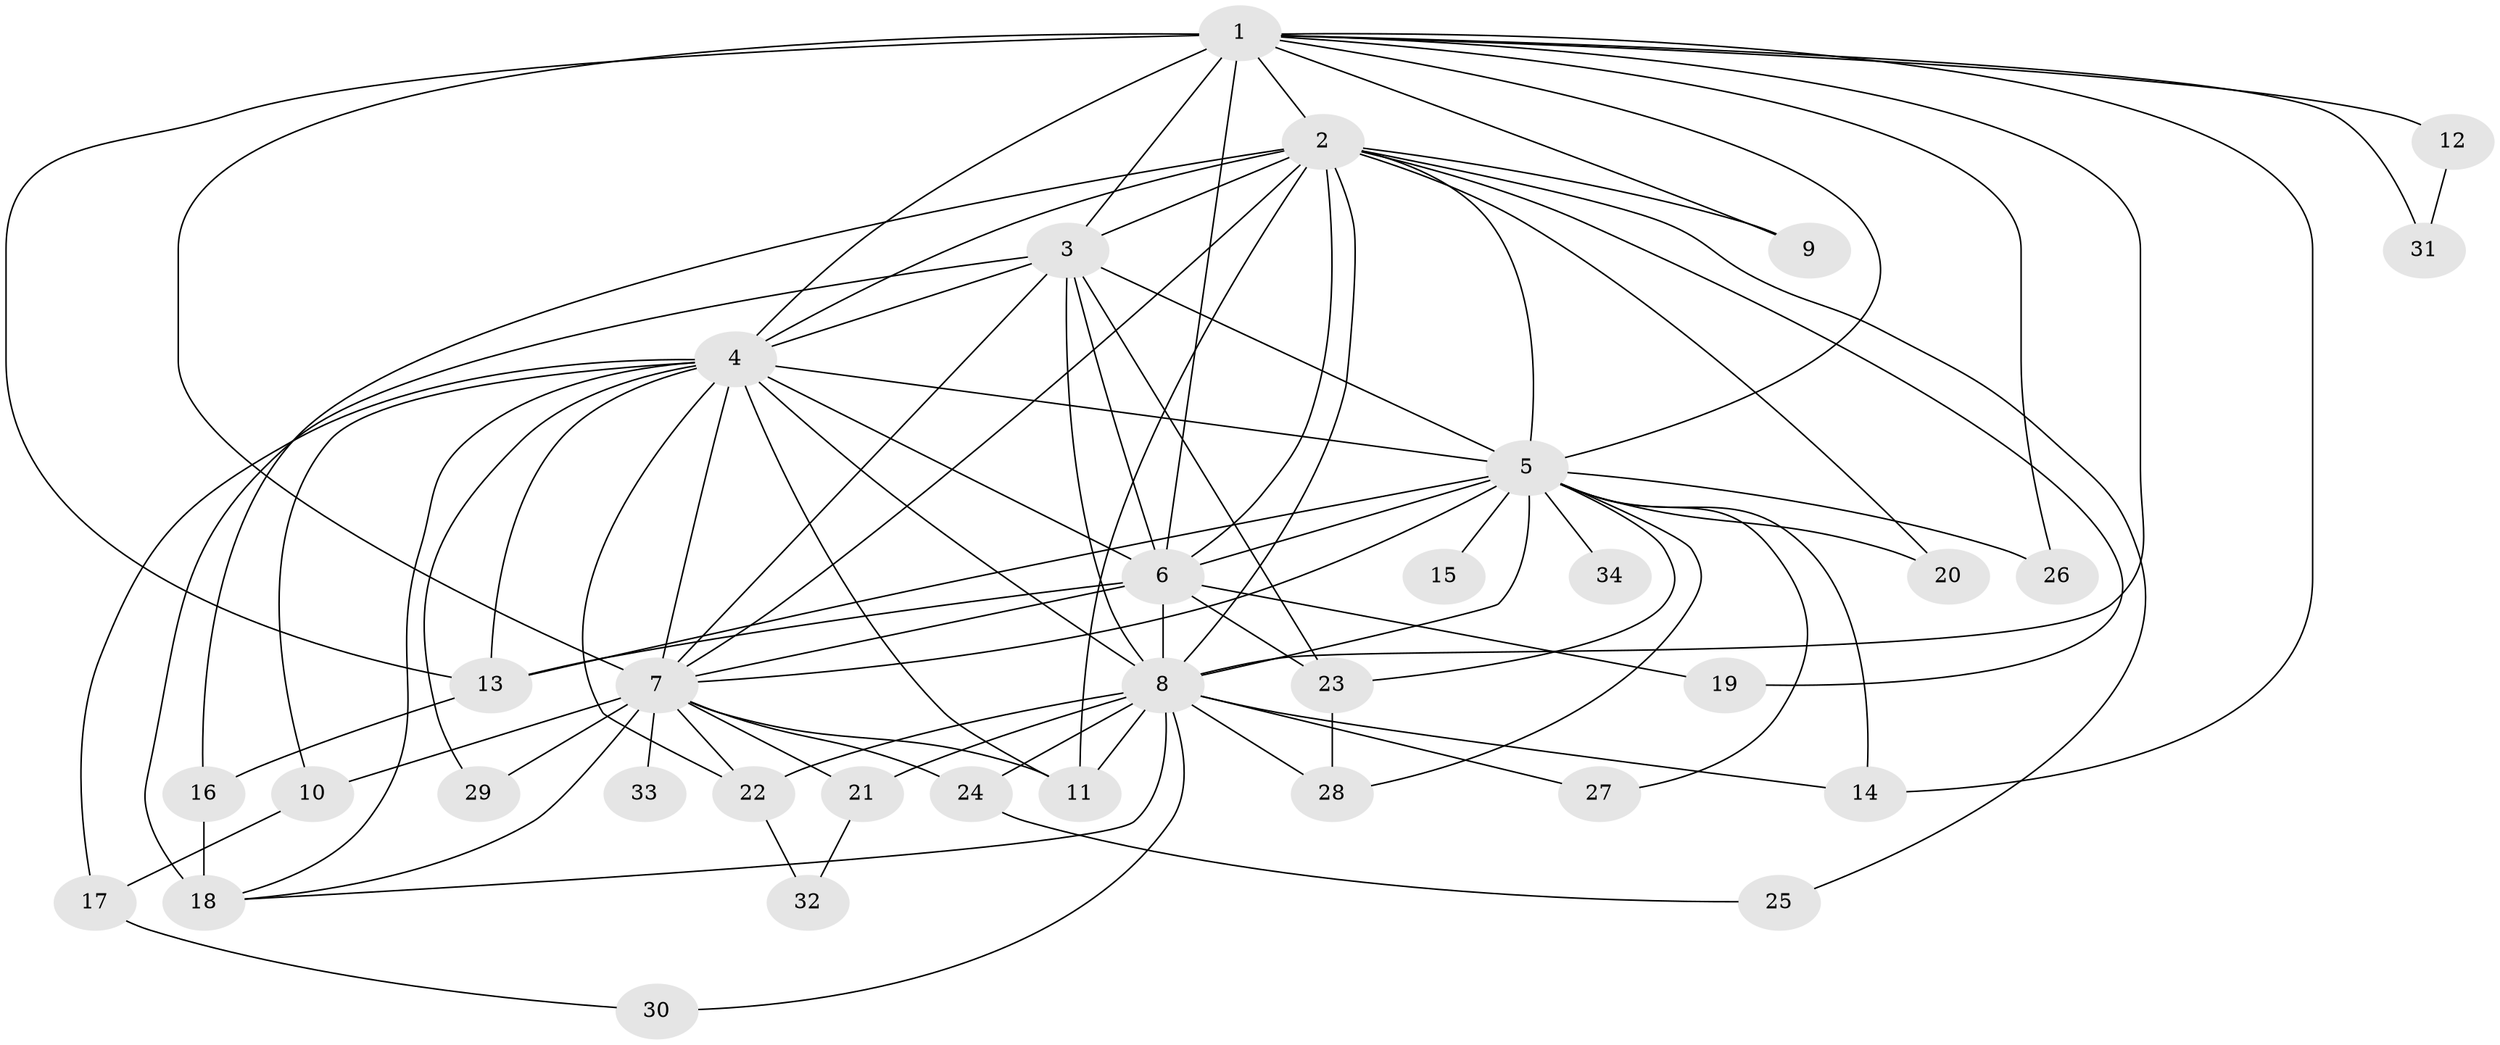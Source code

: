 // original degree distribution, {11: 0.012048192771084338, 17: 0.024096385542168676, 18: 0.024096385542168676, 20: 0.012048192771084338, 19: 0.012048192771084338, 23: 0.024096385542168676, 34: 0.012048192771084338, 2: 0.5783132530120482, 3: 0.20481927710843373, 4: 0.07228915662650602, 5: 0.012048192771084338, 6: 0.012048192771084338}
// Generated by graph-tools (version 1.1) at 2025/49/03/04/25 22:49:42]
// undirected, 34 vertices, 86 edges
graph export_dot {
  node [color=gray90,style=filled];
  1;
  2;
  3;
  4;
  5;
  6;
  7;
  8;
  9;
  10;
  11;
  12;
  13;
  14;
  15;
  16;
  17;
  18;
  19;
  20;
  21;
  22;
  23;
  24;
  25;
  26;
  27;
  28;
  29;
  30;
  31;
  32;
  33;
  34;
  1 -- 2 [weight=4.0];
  1 -- 3 [weight=3.0];
  1 -- 4 [weight=4.0];
  1 -- 5 [weight=2.0];
  1 -- 6 [weight=3.0];
  1 -- 7 [weight=3.0];
  1 -- 8 [weight=1.0];
  1 -- 9 [weight=1.0];
  1 -- 12 [weight=1.0];
  1 -- 13 [weight=1.0];
  1 -- 14 [weight=1.0];
  1 -- 26 [weight=1.0];
  1 -- 31 [weight=1.0];
  2 -- 3 [weight=7.0];
  2 -- 4 [weight=4.0];
  2 -- 5 [weight=3.0];
  2 -- 6 [weight=3.0];
  2 -- 7 [weight=2.0];
  2 -- 8 [weight=1.0];
  2 -- 9 [weight=1.0];
  2 -- 11 [weight=1.0];
  2 -- 16 [weight=1.0];
  2 -- 19 [weight=1.0];
  2 -- 20 [weight=1.0];
  2 -- 25 [weight=1.0];
  3 -- 4 [weight=2.0];
  3 -- 5 [weight=1.0];
  3 -- 6 [weight=3.0];
  3 -- 7 [weight=1.0];
  3 -- 8 [weight=4.0];
  3 -- 18 [weight=6.0];
  3 -- 23 [weight=1.0];
  4 -- 5 [weight=2.0];
  4 -- 6 [weight=2.0];
  4 -- 7 [weight=2.0];
  4 -- 8 [weight=3.0];
  4 -- 10 [weight=1.0];
  4 -- 11 [weight=8.0];
  4 -- 13 [weight=1.0];
  4 -- 17 [weight=1.0];
  4 -- 18 [weight=1.0];
  4 -- 22 [weight=1.0];
  4 -- 29 [weight=1.0];
  5 -- 6 [weight=2.0];
  5 -- 7 [weight=1.0];
  5 -- 8 [weight=1.0];
  5 -- 13 [weight=1.0];
  5 -- 14 [weight=2.0];
  5 -- 15 [weight=1.0];
  5 -- 20 [weight=1.0];
  5 -- 23 [weight=1.0];
  5 -- 26 [weight=1.0];
  5 -- 27 [weight=1.0];
  5 -- 28 [weight=1.0];
  5 -- 34 [weight=1.0];
  6 -- 7 [weight=1.0];
  6 -- 8 [weight=14.0];
  6 -- 13 [weight=1.0];
  6 -- 19 [weight=2.0];
  6 -- 23 [weight=2.0];
  7 -- 10 [weight=1.0];
  7 -- 11 [weight=4.0];
  7 -- 18 [weight=2.0];
  7 -- 21 [weight=1.0];
  7 -- 22 [weight=1.0];
  7 -- 24 [weight=1.0];
  7 -- 29 [weight=1.0];
  7 -- 33 [weight=1.0];
  8 -- 11 [weight=1.0];
  8 -- 14 [weight=1.0];
  8 -- 18 [weight=2.0];
  8 -- 21 [weight=1.0];
  8 -- 22 [weight=1.0];
  8 -- 24 [weight=1.0];
  8 -- 27 [weight=1.0];
  8 -- 28 [weight=1.0];
  8 -- 30 [weight=1.0];
  10 -- 17 [weight=1.0];
  12 -- 31 [weight=1.0];
  13 -- 16 [weight=1.0];
  16 -- 18 [weight=3.0];
  17 -- 30 [weight=1.0];
  21 -- 32 [weight=1.0];
  22 -- 32 [weight=1.0];
  23 -- 28 [weight=1.0];
  24 -- 25 [weight=1.0];
}
